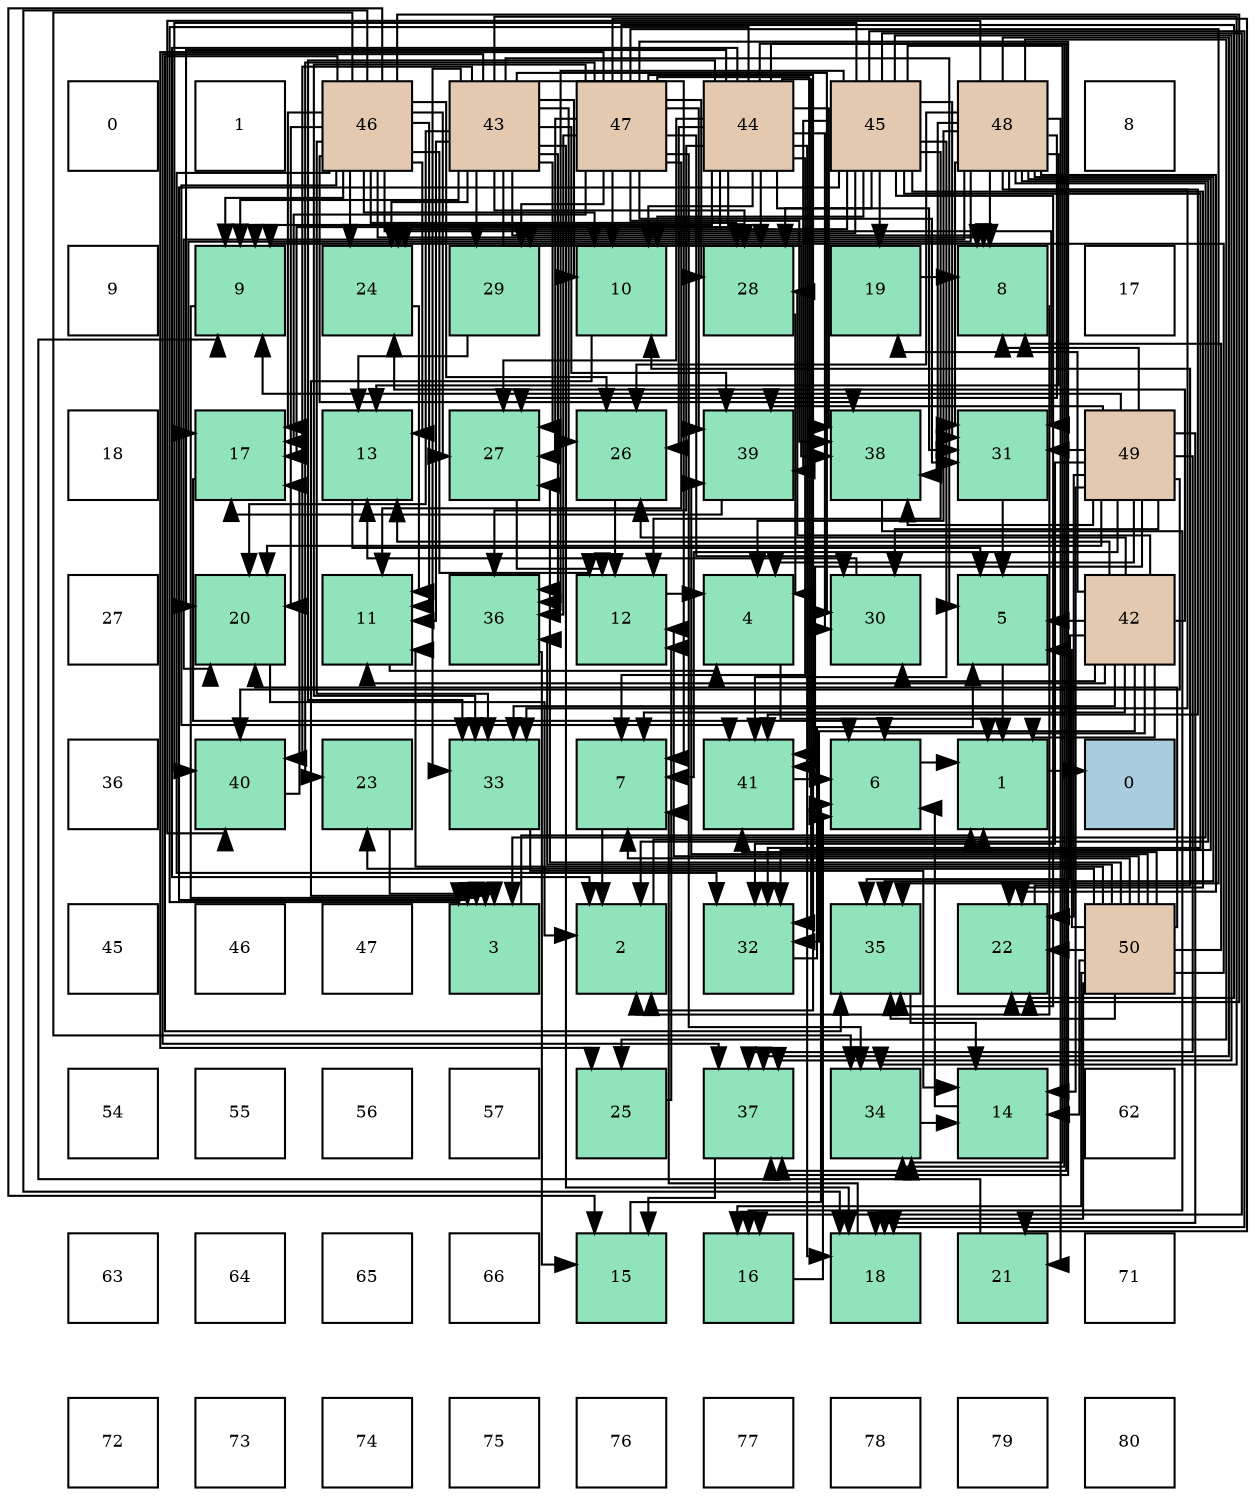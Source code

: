 digraph layout{
 rankdir=TB;
 splines=ortho;
 node [style=filled shape=square fixedsize=true width=0.6];
0[label="0", fontsize=8, fillcolor="#ffffff"];
1[label="1", fontsize=8, fillcolor="#ffffff"];
2[label="46", fontsize=8, fillcolor="#e3c9af"];
3[label="43", fontsize=8, fillcolor="#e3c9af"];
4[label="47", fontsize=8, fillcolor="#e3c9af"];
5[label="44", fontsize=8, fillcolor="#e3c9af"];
6[label="45", fontsize=8, fillcolor="#e3c9af"];
7[label="48", fontsize=8, fillcolor="#e3c9af"];
8[label="8", fontsize=8, fillcolor="#ffffff"];
9[label="9", fontsize=8, fillcolor="#ffffff"];
10[label="9", fontsize=8, fillcolor="#91e3bb"];
11[label="24", fontsize=8, fillcolor="#91e3bb"];
12[label="29", fontsize=8, fillcolor="#91e3bb"];
13[label="10", fontsize=8, fillcolor="#91e3bb"];
14[label="28", fontsize=8, fillcolor="#91e3bb"];
15[label="19", fontsize=8, fillcolor="#91e3bb"];
16[label="8", fontsize=8, fillcolor="#91e3bb"];
17[label="17", fontsize=8, fillcolor="#ffffff"];
18[label="18", fontsize=8, fillcolor="#ffffff"];
19[label="17", fontsize=8, fillcolor="#91e3bb"];
20[label="13", fontsize=8, fillcolor="#91e3bb"];
21[label="27", fontsize=8, fillcolor="#91e3bb"];
22[label="26", fontsize=8, fillcolor="#91e3bb"];
23[label="39", fontsize=8, fillcolor="#91e3bb"];
24[label="38", fontsize=8, fillcolor="#91e3bb"];
25[label="31", fontsize=8, fillcolor="#91e3bb"];
26[label="49", fontsize=8, fillcolor="#e3c9af"];
27[label="27", fontsize=8, fillcolor="#ffffff"];
28[label="20", fontsize=8, fillcolor="#91e3bb"];
29[label="11", fontsize=8, fillcolor="#91e3bb"];
30[label="36", fontsize=8, fillcolor="#91e3bb"];
31[label="12", fontsize=8, fillcolor="#91e3bb"];
32[label="4", fontsize=8, fillcolor="#91e3bb"];
33[label="30", fontsize=8, fillcolor="#91e3bb"];
34[label="5", fontsize=8, fillcolor="#91e3bb"];
35[label="42", fontsize=8, fillcolor="#e3c9af"];
36[label="36", fontsize=8, fillcolor="#ffffff"];
37[label="40", fontsize=8, fillcolor="#91e3bb"];
38[label="23", fontsize=8, fillcolor="#91e3bb"];
39[label="33", fontsize=8, fillcolor="#91e3bb"];
40[label="7", fontsize=8, fillcolor="#91e3bb"];
41[label="41", fontsize=8, fillcolor="#91e3bb"];
42[label="6", fontsize=8, fillcolor="#91e3bb"];
43[label="1", fontsize=8, fillcolor="#91e3bb"];
44[label="0", fontsize=8, fillcolor="#a9ccde"];
45[label="45", fontsize=8, fillcolor="#ffffff"];
46[label="46", fontsize=8, fillcolor="#ffffff"];
47[label="47", fontsize=8, fillcolor="#ffffff"];
48[label="3", fontsize=8, fillcolor="#91e3bb"];
49[label="2", fontsize=8, fillcolor="#91e3bb"];
50[label="32", fontsize=8, fillcolor="#91e3bb"];
51[label="35", fontsize=8, fillcolor="#91e3bb"];
52[label="22", fontsize=8, fillcolor="#91e3bb"];
53[label="50", fontsize=8, fillcolor="#e3c9af"];
54[label="54", fontsize=8, fillcolor="#ffffff"];
55[label="55", fontsize=8, fillcolor="#ffffff"];
56[label="56", fontsize=8, fillcolor="#ffffff"];
57[label="57", fontsize=8, fillcolor="#ffffff"];
58[label="25", fontsize=8, fillcolor="#91e3bb"];
59[label="37", fontsize=8, fillcolor="#91e3bb"];
60[label="34", fontsize=8, fillcolor="#91e3bb"];
61[label="14", fontsize=8, fillcolor="#91e3bb"];
62[label="62", fontsize=8, fillcolor="#ffffff"];
63[label="63", fontsize=8, fillcolor="#ffffff"];
64[label="64", fontsize=8, fillcolor="#ffffff"];
65[label="65", fontsize=8, fillcolor="#ffffff"];
66[label="66", fontsize=8, fillcolor="#ffffff"];
67[label="15", fontsize=8, fillcolor="#91e3bb"];
68[label="16", fontsize=8, fillcolor="#91e3bb"];
69[label="18", fontsize=8, fillcolor="#91e3bb"];
70[label="21", fontsize=8, fillcolor="#91e3bb"];
71[label="71", fontsize=8, fillcolor="#ffffff"];
72[label="72", fontsize=8, fillcolor="#ffffff"];
73[label="73", fontsize=8, fillcolor="#ffffff"];
74[label="74", fontsize=8, fillcolor="#ffffff"];
75[label="75", fontsize=8, fillcolor="#ffffff"];
76[label="76", fontsize=8, fillcolor="#ffffff"];
77[label="77", fontsize=8, fillcolor="#ffffff"];
78[label="78", fontsize=8, fillcolor="#ffffff"];
79[label="79", fontsize=8, fillcolor="#ffffff"];
80[label="80", fontsize=8, fillcolor="#ffffff"];
edge [constraint=false, style=vis];43 -> 44;
49 -> 43;
48 -> 43;
32 -> 43;
34 -> 43;
42 -> 43;
40 -> 49;
16 -> 49;
10 -> 48;
13 -> 48;
29 -> 32;
31 -> 32;
20 -> 34;
61 -> 42;
67 -> 42;
68 -> 42;
19 -> 42;
69 -> 40;
15 -> 16;
28 -> 49;
70 -> 10;
52 -> 13;
38 -> 48;
11 -> 29;
58 -> 31;
22 -> 31;
21 -> 31;
14 -> 32;
12 -> 20;
33 -> 20;
25 -> 34;
50 -> 34;
39 -> 61;
60 -> 61;
51 -> 61;
30 -> 67;
59 -> 67;
24 -> 68;
23 -> 19;
37 -> 19;
41 -> 42;
35 -> 43;
35 -> 34;
35 -> 42;
35 -> 40;
35 -> 29;
35 -> 20;
35 -> 15;
35 -> 11;
35 -> 22;
35 -> 14;
35 -> 33;
35 -> 50;
35 -> 39;
35 -> 51;
3 -> 34;
3 -> 40;
3 -> 16;
3 -> 10;
3 -> 13;
3 -> 29;
3 -> 69;
3 -> 28;
3 -> 11;
3 -> 22;
3 -> 21;
3 -> 14;
3 -> 12;
3 -> 33;
3 -> 39;
3 -> 60;
3 -> 30;
3 -> 59;
3 -> 24;
3 -> 23;
3 -> 37;
5 -> 49;
5 -> 48;
5 -> 40;
5 -> 10;
5 -> 13;
5 -> 19;
5 -> 69;
5 -> 28;
5 -> 11;
5 -> 22;
5 -> 21;
5 -> 14;
5 -> 33;
5 -> 25;
5 -> 50;
5 -> 39;
5 -> 60;
5 -> 30;
5 -> 59;
5 -> 24;
6 -> 48;
6 -> 13;
6 -> 31;
6 -> 68;
6 -> 69;
6 -> 15;
6 -> 52;
6 -> 11;
6 -> 14;
6 -> 12;
6 -> 25;
6 -> 50;
6 -> 60;
6 -> 51;
6 -> 30;
6 -> 59;
6 -> 23;
6 -> 37;
6 -> 41;
2 -> 16;
2 -> 10;
2 -> 13;
2 -> 29;
2 -> 31;
2 -> 20;
2 -> 67;
2 -> 19;
2 -> 69;
2 -> 28;
2 -> 52;
2 -> 11;
2 -> 22;
2 -> 21;
2 -> 14;
2 -> 25;
2 -> 50;
2 -> 39;
2 -> 60;
2 -> 51;
2 -> 24;
2 -> 41;
4 -> 49;
4 -> 13;
4 -> 29;
4 -> 19;
4 -> 70;
4 -> 52;
4 -> 38;
4 -> 58;
4 -> 21;
4 -> 14;
4 -> 12;
4 -> 33;
4 -> 25;
4 -> 39;
4 -> 60;
4 -> 51;
4 -> 30;
4 -> 59;
4 -> 24;
4 -> 23;
4 -> 41;
7 -> 49;
7 -> 48;
7 -> 32;
7 -> 16;
7 -> 20;
7 -> 19;
7 -> 28;
7 -> 70;
7 -> 52;
7 -> 58;
7 -> 22;
7 -> 21;
7 -> 25;
7 -> 50;
7 -> 39;
7 -> 51;
7 -> 59;
7 -> 24;
7 -> 37;
7 -> 41;
26 -> 32;
26 -> 40;
26 -> 16;
26 -> 10;
26 -> 61;
26 -> 69;
26 -> 28;
26 -> 52;
26 -> 33;
26 -> 25;
26 -> 50;
26 -> 59;
26 -> 24;
26 -> 23;
26 -> 37;
26 -> 41;
53 -> 34;
53 -> 40;
53 -> 16;
53 -> 10;
53 -> 29;
53 -> 31;
53 -> 61;
53 -> 68;
53 -> 69;
53 -> 28;
53 -> 52;
53 -> 38;
53 -> 21;
53 -> 51;
53 -> 30;
53 -> 23;
53 -> 41;
edge [constraint=true, style=invis];
0 -> 9 -> 18 -> 27 -> 36 -> 45 -> 54 -> 63 -> 72;
1 -> 10 -> 19 -> 28 -> 37 -> 46 -> 55 -> 64 -> 73;
2 -> 11 -> 20 -> 29 -> 38 -> 47 -> 56 -> 65 -> 74;
3 -> 12 -> 21 -> 30 -> 39 -> 48 -> 57 -> 66 -> 75;
4 -> 13 -> 22 -> 31 -> 40 -> 49 -> 58 -> 67 -> 76;
5 -> 14 -> 23 -> 32 -> 41 -> 50 -> 59 -> 68 -> 77;
6 -> 15 -> 24 -> 33 -> 42 -> 51 -> 60 -> 69 -> 78;
7 -> 16 -> 25 -> 34 -> 43 -> 52 -> 61 -> 70 -> 79;
8 -> 17 -> 26 -> 35 -> 44 -> 53 -> 62 -> 71 -> 80;
rank = same {0 -> 1 -> 2 -> 3 -> 4 -> 5 -> 6 -> 7 -> 8};
rank = same {9 -> 10 -> 11 -> 12 -> 13 -> 14 -> 15 -> 16 -> 17};
rank = same {18 -> 19 -> 20 -> 21 -> 22 -> 23 -> 24 -> 25 -> 26};
rank = same {27 -> 28 -> 29 -> 30 -> 31 -> 32 -> 33 -> 34 -> 35};
rank = same {36 -> 37 -> 38 -> 39 -> 40 -> 41 -> 42 -> 43 -> 44};
rank = same {45 -> 46 -> 47 -> 48 -> 49 -> 50 -> 51 -> 52 -> 53};
rank = same {54 -> 55 -> 56 -> 57 -> 58 -> 59 -> 60 -> 61 -> 62};
rank = same {63 -> 64 -> 65 -> 66 -> 67 -> 68 -> 69 -> 70 -> 71};
rank = same {72 -> 73 -> 74 -> 75 -> 76 -> 77 -> 78 -> 79 -> 80};
}